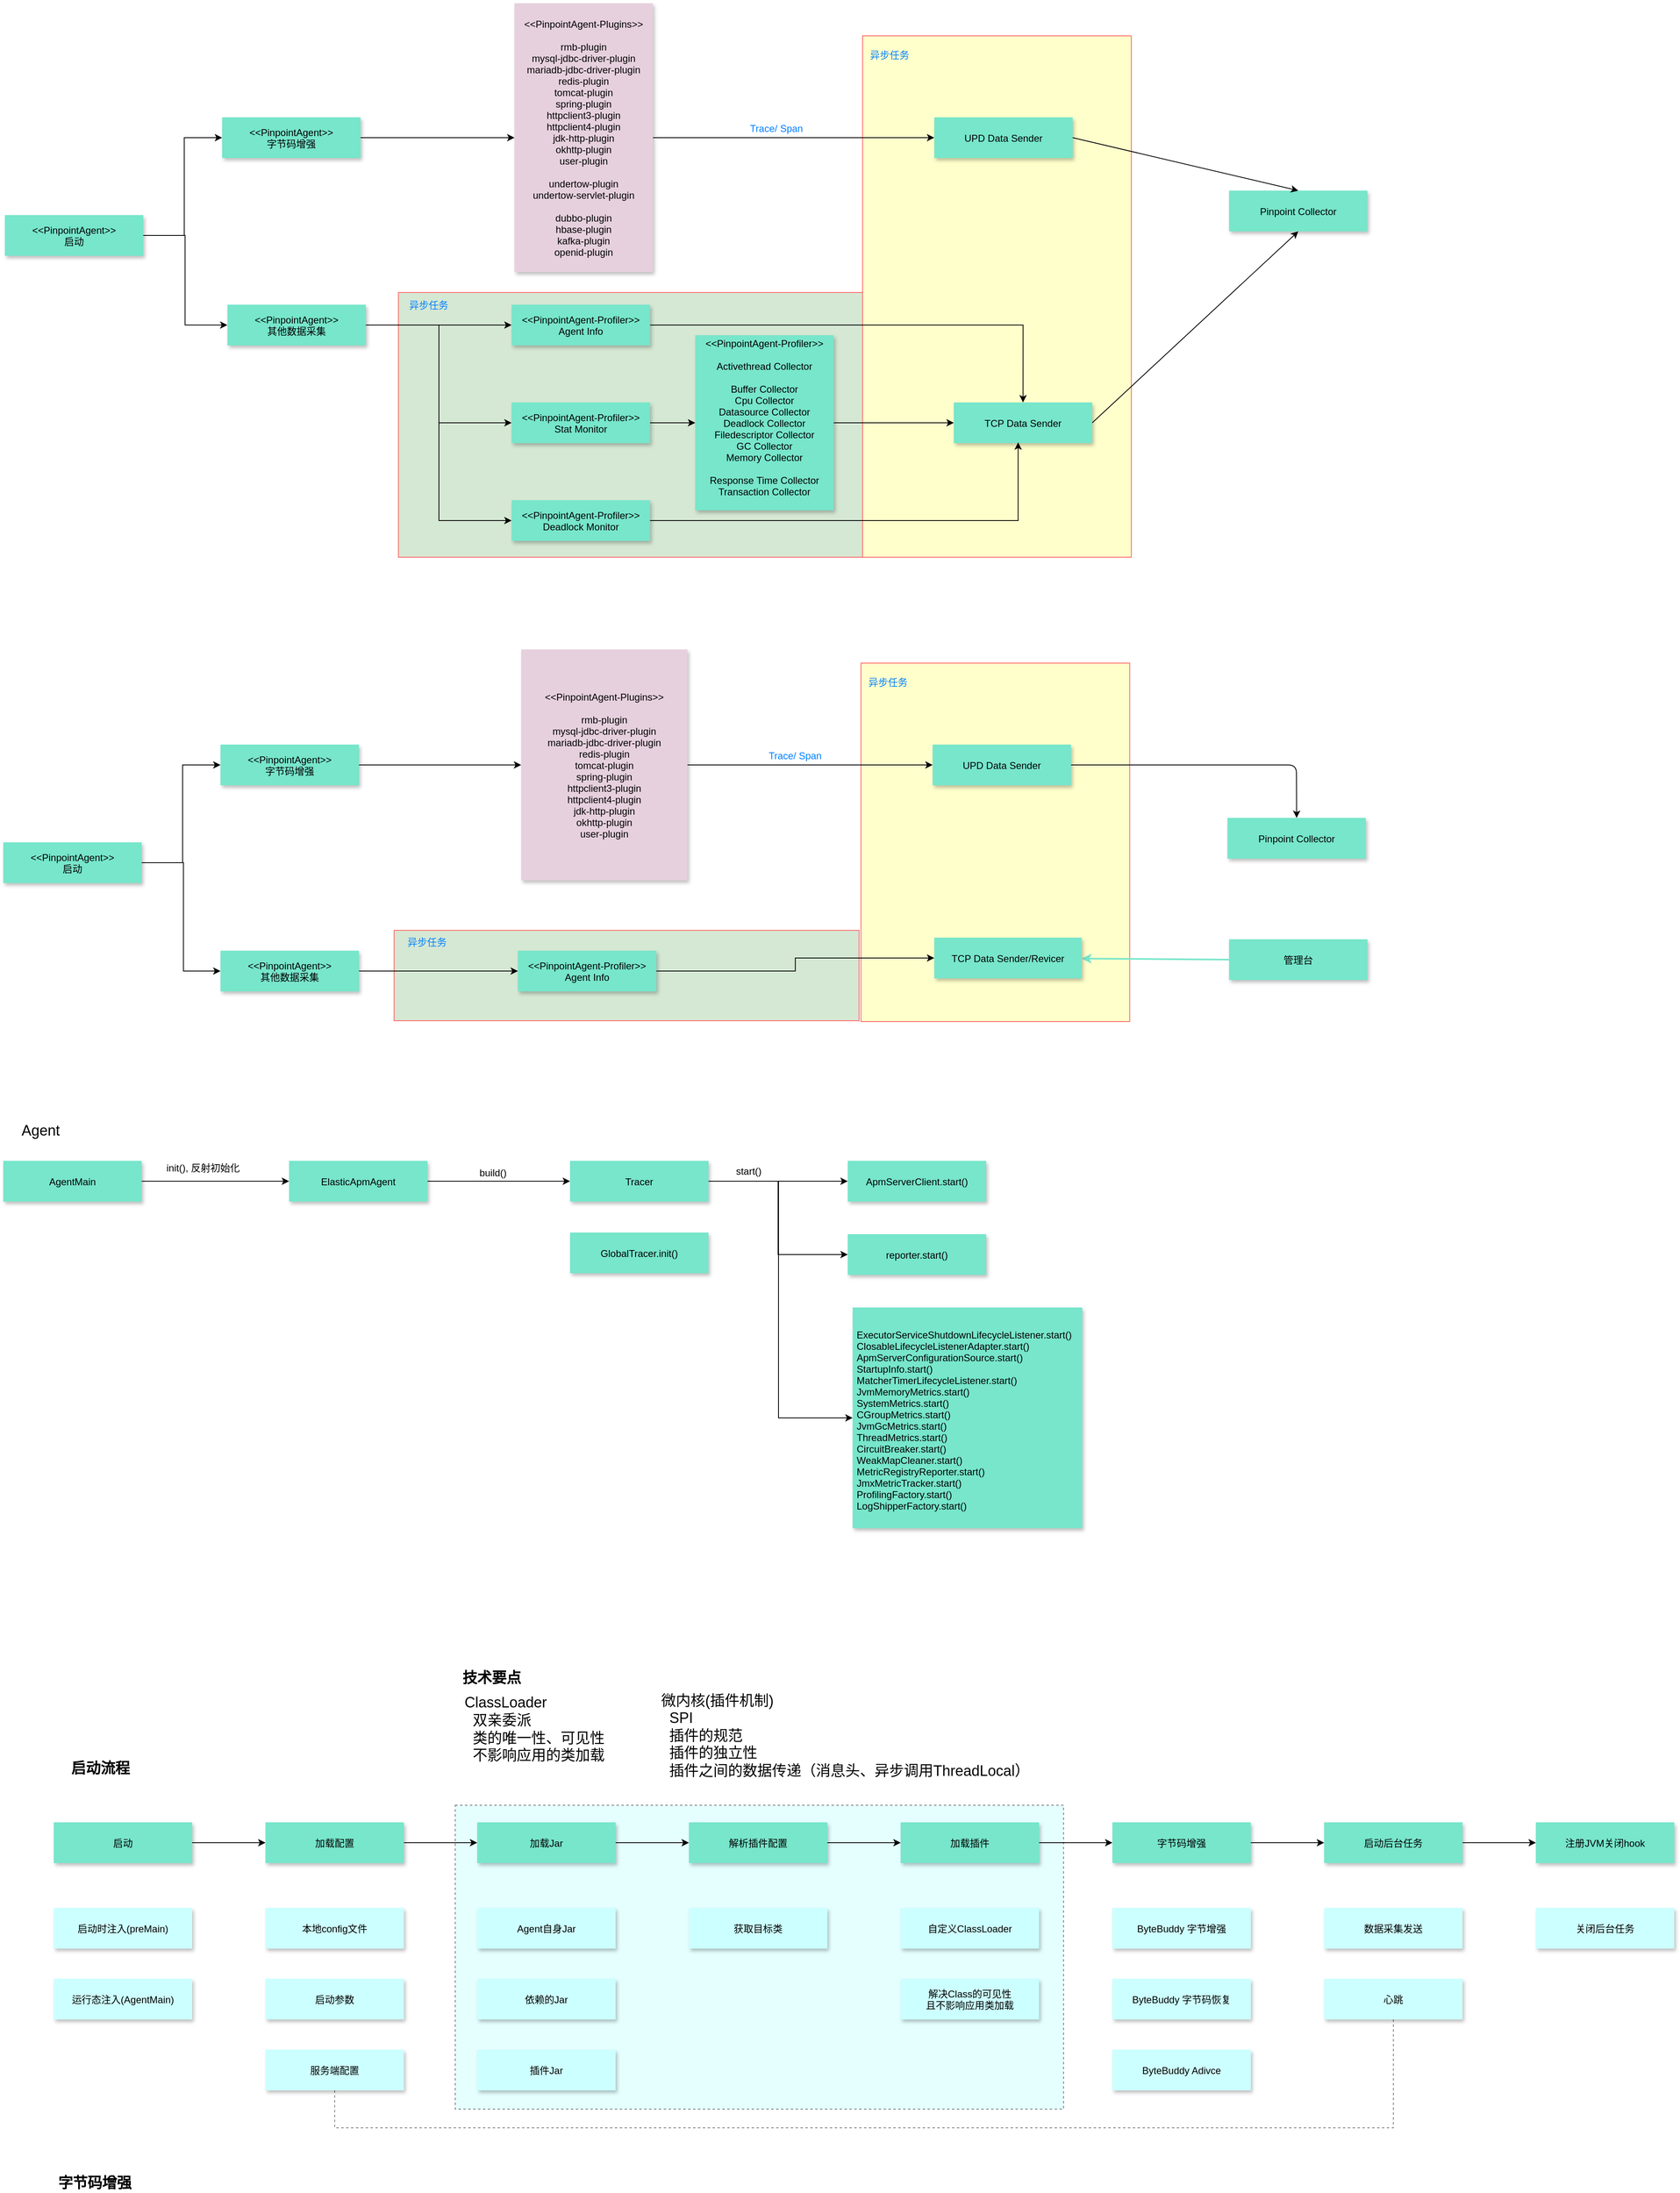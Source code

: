 <mxfile version="14.1.2" type="github">
  <diagram id="gwXjZ_KhgnTB7TFwKm6p" name="第 1 页">
    <mxGraphModel dx="2082" dy="-1455" grid="0" gridSize="10" guides="1" tooltips="1" connect="1" arrows="1" fold="1" page="1" pageScale="1" pageWidth="827" pageHeight="1169" math="0" shadow="0">
      <root>
        <mxCell id="0" />
        <mxCell id="1" parent="0" />
        <mxCell id="Koj_lWtVOOEXYr1vXT_N-49" value="" style="rounded=0;whiteSpace=wrap;html=1;fillColor=#CCFFFF;fontSize=12;align=left;opacity=50;dashed=1;" vertex="1" parent="1">
          <mxGeometry x="576" y="4558" width="747" height="373" as="geometry" />
        </mxCell>
        <mxCell id="6hJ7_hepYG0XDSpaTRYl-1" value="" style="rounded=0;whiteSpace=wrap;html=1;strokeColor=#FF6666;fontColor=#007FFF;fillColor=#D5E8D4;fontSize=12;" parent="1" vertex="1">
          <mxGeometry x="506.25" y="2701" width="571" height="325" as="geometry" />
        </mxCell>
        <mxCell id="6hJ7_hepYG0XDSpaTRYl-2" value="" style="rounded=0;whiteSpace=wrap;html=1;strokeColor=#FF6666;fontColor=#007FFF;fillColor=#FFFFCC;fontSize=12;" parent="1" vertex="1">
          <mxGeometry x="1076.25" y="2386" width="330" height="640" as="geometry" />
        </mxCell>
        <mxCell id="6hJ7_hepYG0XDSpaTRYl-3" style="edgeStyle=elbowEdgeStyle;rounded=0;orthogonalLoop=1;jettySize=auto;html=1;exitX=1;exitY=0.5;exitDx=0;exitDy=0;entryX=0;entryY=0.5;entryDx=0;entryDy=0;fontColor=#007FFF;fontSize=12;" parent="1" source="6hJ7_hepYG0XDSpaTRYl-5" target="6hJ7_hepYG0XDSpaTRYl-11" edge="1">
          <mxGeometry relative="1" as="geometry">
            <Array as="points">
              <mxPoint x="243.25" y="2614" />
              <mxPoint x="243.25" y="2573" />
            </Array>
          </mxGeometry>
        </mxCell>
        <mxCell id="6hJ7_hepYG0XDSpaTRYl-4" style="edgeStyle=elbowEdgeStyle;rounded=0;orthogonalLoop=1;jettySize=auto;html=1;exitX=1;exitY=0.5;exitDx=0;exitDy=0;fontColor=#007FFF;fontSize=12;" parent="1" source="6hJ7_hepYG0XDSpaTRYl-5" target="6hJ7_hepYG0XDSpaTRYl-9" edge="1">
          <mxGeometry relative="1" as="geometry">
            <Array as="points">
              <mxPoint x="244.25" y="2674" />
              <mxPoint x="244.25" y="2664" />
              <mxPoint x="244.25" y="2683" />
            </Array>
          </mxGeometry>
        </mxCell>
        <mxCell id="6hJ7_hepYG0XDSpaTRYl-5" value="&lt;&lt;PinpointAgent&gt;&gt;&#xa;启动" style="shadow=1;fillColor=#77e6cb;strokeColor=none;fontSize=12;" parent="1" vertex="1">
          <mxGeometry x="23" y="2606" width="170" height="50" as="geometry" />
        </mxCell>
        <mxCell id="6hJ7_hepYG0XDSpaTRYl-6" style="edgeStyle=elbowEdgeStyle;rounded=0;orthogonalLoop=1;jettySize=auto;html=1;exitX=1;exitY=0.5;exitDx=0;exitDy=0;fontColor=#007FFF;fontSize=12;" parent="1" source="6hJ7_hepYG0XDSpaTRYl-9" target="6hJ7_hepYG0XDSpaTRYl-14" edge="1">
          <mxGeometry relative="1" as="geometry" />
        </mxCell>
        <mxCell id="6hJ7_hepYG0XDSpaTRYl-7" style="edgeStyle=elbowEdgeStyle;rounded=0;orthogonalLoop=1;jettySize=auto;html=1;exitX=1;exitY=0.5;exitDx=0;exitDy=0;entryX=0;entryY=0.5;entryDx=0;entryDy=0;fontColor=#007FFF;fontSize=12;" parent="1" source="6hJ7_hepYG0XDSpaTRYl-9" target="6hJ7_hepYG0XDSpaTRYl-15" edge="1">
          <mxGeometry relative="1" as="geometry" />
        </mxCell>
        <mxCell id="6hJ7_hepYG0XDSpaTRYl-8" style="edgeStyle=elbowEdgeStyle;rounded=0;orthogonalLoop=1;jettySize=auto;html=1;exitX=1;exitY=0.5;exitDx=0;exitDy=0;fontColor=#007FFF;fontSize=12;" parent="1" source="6hJ7_hepYG0XDSpaTRYl-9" target="6hJ7_hepYG0XDSpaTRYl-16" edge="1">
          <mxGeometry relative="1" as="geometry" />
        </mxCell>
        <mxCell id="6hJ7_hepYG0XDSpaTRYl-9" value="&lt;&lt;PinpointAgent&gt;&gt;&#xa;其他数据采集" style="shadow=1;fillColor=#77e6cb;strokeColor=none;fontSize=12;" parent="1" vertex="1">
          <mxGeometry x="296.25" y="2716" width="170" height="50" as="geometry" />
        </mxCell>
        <mxCell id="6hJ7_hepYG0XDSpaTRYl-10" style="edgeStyle=elbowEdgeStyle;rounded=0;orthogonalLoop=1;jettySize=auto;html=1;exitX=1;exitY=0.5;exitDx=0;exitDy=0;entryX=0;entryY=0.5;entryDx=0;entryDy=0;fontColor=#007FFF;fontSize=12;" parent="1" source="6hJ7_hepYG0XDSpaTRYl-11" target="6hJ7_hepYG0XDSpaTRYl-12" edge="1">
          <mxGeometry relative="1" as="geometry" />
        </mxCell>
        <mxCell id="6hJ7_hepYG0XDSpaTRYl-11" value="&lt;&lt;PinpointAgent&gt;&gt;&#xa;字节码增强" style="shadow=1;fillColor=#77e6cb;strokeColor=none;fontSize=12;" parent="1" vertex="1">
          <mxGeometry x="289.75" y="2486" width="170" height="50" as="geometry" />
        </mxCell>
        <mxCell id="6hJ7_hepYG0XDSpaTRYl-12" value="&lt;&lt;PinpointAgent-Plugins&gt;&gt;&#xa;&#xa;rmb-plugin&#xa;mysql-jdbc-driver-plugin&#xa;mariadb-jdbc-driver-plugin&#xa;redis-plugin&#xa;tomcat-plugin&#xa;spring-plugin&#xa;httpclient3-plugin&#xa;httpclient4-plugin&#xa;jdk-http-plugin&#xa;okhttp-plugin&#xa;user-plugin&#xa;&#xa;undertow-plugin&#xa;undertow-servlet-plugin&#xa;&#xa;dubbo-plugin&#xa;hbase-plugin&#xa;kafka-plugin&#xa;openid-plugin" style="shadow=1;strokeColor=none;fillColor=#E6D0DE;fontSize=12;" parent="1" vertex="1">
          <mxGeometry x="648.75" y="2346" width="170" height="330" as="geometry" />
        </mxCell>
        <mxCell id="6hJ7_hepYG0XDSpaTRYl-13" style="edgeStyle=orthogonalEdgeStyle;rounded=0;orthogonalLoop=1;jettySize=auto;html=1;exitX=1;exitY=0.5;exitDx=0;exitDy=0;fontColor=#007FFF;entryX=0.5;entryY=0;entryDx=0;entryDy=0;fontSize=12;" parent="1" source="6hJ7_hepYG0XDSpaTRYl-14" target="6hJ7_hepYG0XDSpaTRYl-18" edge="1">
          <mxGeometry relative="1" as="geometry">
            <mxPoint x="1380.25" y="2686" as="targetPoint" />
            <Array as="points">
              <mxPoint x="1273.25" y="2741" />
            </Array>
          </mxGeometry>
        </mxCell>
        <mxCell id="6hJ7_hepYG0XDSpaTRYl-14" value="&lt;&lt;PinpointAgent-Profiler&gt;&gt;&#xa;Agent Info" style="shadow=1;fillColor=#77e6cb;strokeColor=none;fontStyle=0;fontSize=12;" parent="1" vertex="1">
          <mxGeometry x="645.25" y="2716" width="170" height="50" as="geometry" />
        </mxCell>
        <mxCell id="6hJ7_hepYG0XDSpaTRYl-15" value="&lt;&lt;PinpointAgent-Profiler&gt;&gt;&#xa;Stat Monitor" style="shadow=1;fillColor=#77e6cb;strokeColor=none;fontStyle=0;fontSize=12;" parent="1" vertex="1">
          <mxGeometry x="645.25" y="2836" width="170" height="50" as="geometry" />
        </mxCell>
        <mxCell id="6hJ7_hepYG0XDSpaTRYl-16" value="&lt;&lt;PinpointAgent-Profiler&gt;&gt;&#xa;Deadlock Monitor" style="shadow=1;fillColor=#77e6cb;strokeColor=none;fontStyle=0;fontSize=12;" parent="1" vertex="1">
          <mxGeometry x="645.25" y="2956" width="170" height="50" as="geometry" />
        </mxCell>
        <mxCell id="6hJ7_hepYG0XDSpaTRYl-17" value="&lt;&lt;PinpointAgent-Profiler&gt;&gt;&#xa;&#xa;Activethread Collector&#xa;&#xa;Buffer Collector&#xa;Cpu Collector&#xa;Datasource Collector&#xa;Deadlock Collector&#xa;Filedescriptor Collector&#xa;GC Collector&#xa;Memory Collector&#xa;&#xa;Response Time Collector&#xa;Transaction Collector&#xa;" style="shadow=1;fillColor=#77e6cb;strokeColor=none;fontStyle=0;fontSize=12;" parent="1" vertex="1">
          <mxGeometry x="870.75" y="2753.5" width="170" height="215" as="geometry" />
        </mxCell>
        <mxCell id="6hJ7_hepYG0XDSpaTRYl-18" value="TCP Data Sender" style="shadow=1;fillColor=#77e6cb;strokeColor=none;fontStyle=0;fontSize=12;" parent="1" vertex="1">
          <mxGeometry x="1188.25" y="2836" width="170" height="50" as="geometry" />
        </mxCell>
        <mxCell id="6hJ7_hepYG0XDSpaTRYl-19" value="Pinpoint Collector" style="shadow=1;fillColor=#77e6cb;strokeColor=none;fontStyle=0;fontSize=12;" parent="1" vertex="1">
          <mxGeometry x="1526.25" y="2576" width="170" height="50" as="geometry" />
        </mxCell>
        <mxCell id="6hJ7_hepYG0XDSpaTRYl-20" style="edgeStyle=orthogonalEdgeStyle;rounded=0;orthogonalLoop=1;jettySize=auto;html=1;exitX=1;exitY=0.5;exitDx=0;exitDy=0;entryX=0.462;entryY=0.98;entryDx=0;entryDy=0;fontColor=#007FFF;entryPerimeter=0;fontSize=12;" parent="1" source="6hJ7_hepYG0XDSpaTRYl-16" target="6hJ7_hepYG0XDSpaTRYl-18" edge="1">
          <mxGeometry relative="1" as="geometry">
            <mxPoint x="843.5" y="2946" as="sourcePoint" />
            <mxPoint x="1408" y="3046" as="targetPoint" />
            <Array as="points">
              <mxPoint x="1267.25" y="2981" />
              <mxPoint x="1267.25" y="2885" />
            </Array>
          </mxGeometry>
        </mxCell>
        <mxCell id="6hJ7_hepYG0XDSpaTRYl-21" value="" style="endArrow=classic;html=1;fontColor=#007FFF;exitX=1;exitY=0.5;exitDx=0;exitDy=0;entryX=0;entryY=0.5;entryDx=0;entryDy=0;fontSize=12;" parent="1" source="6hJ7_hepYG0XDSpaTRYl-15" target="6hJ7_hepYG0XDSpaTRYl-17" edge="1">
          <mxGeometry width="50" height="50" relative="1" as="geometry">
            <mxPoint x="926.25" y="2846" as="sourcePoint" />
            <mxPoint x="976.25" y="2796" as="targetPoint" />
          </mxGeometry>
        </mxCell>
        <mxCell id="6hJ7_hepYG0XDSpaTRYl-22" value="" style="endArrow=classic;html=1;fontColor=#007FFF;entryX=0;entryY=0.5;entryDx=0;entryDy=0;fontSize=12;" parent="1" source="6hJ7_hepYG0XDSpaTRYl-17" target="6hJ7_hepYG0XDSpaTRYl-18" edge="1">
          <mxGeometry width="50" height="50" relative="1" as="geometry">
            <mxPoint x="1219.25" y="2860.5" as="sourcePoint" />
            <mxPoint x="1276.25" y="2861" as="targetPoint" />
          </mxGeometry>
        </mxCell>
        <mxCell id="6hJ7_hepYG0XDSpaTRYl-23" value="" style="endArrow=classic;html=1;fontColor=#007FFF;exitX=1;exitY=0.5;exitDx=0;exitDy=0;entryX=0.5;entryY=1;entryDx=0;entryDy=0;fontSize=12;" parent="1" source="6hJ7_hepYG0XDSpaTRYl-18" target="6hJ7_hepYG0XDSpaTRYl-19" edge="1">
          <mxGeometry width="50" height="50" relative="1" as="geometry">
            <mxPoint x="1463.25" y="2860.5" as="sourcePoint" />
            <mxPoint x="1593.25" y="2860.5" as="targetPoint" />
          </mxGeometry>
        </mxCell>
        <mxCell id="6hJ7_hepYG0XDSpaTRYl-24" value="UPD Data Sender" style="shadow=1;fillColor=#77e6cb;strokeColor=none;fontStyle=0;fontSize=12;" parent="1" vertex="1">
          <mxGeometry x="1164.25" y="2486" width="170" height="50" as="geometry" />
        </mxCell>
        <mxCell id="6hJ7_hepYG0XDSpaTRYl-25" value="" style="endArrow=classic;html=1;fontColor=#007FFF;entryX=0;entryY=0.5;entryDx=0;entryDy=0;exitX=1;exitY=0.5;exitDx=0;exitDy=0;fontSize=12;" parent="1" source="6hJ7_hepYG0XDSpaTRYl-12" target="6hJ7_hepYG0XDSpaTRYl-24" edge="1">
          <mxGeometry width="50" height="50" relative="1" as="geometry">
            <mxPoint x="856.25" y="2480" as="sourcePoint" />
            <mxPoint x="975.75" y="2480.29" as="targetPoint" />
          </mxGeometry>
        </mxCell>
        <mxCell id="6hJ7_hepYG0XDSpaTRYl-26" value="Trace/ Span" style="edgeLabel;html=1;align=center;verticalAlign=middle;resizable=0;points=[];fontColor=#007FFF;fontSize=12;" parent="6hJ7_hepYG0XDSpaTRYl-25" vertex="1" connectable="0">
          <mxGeometry x="-0.117" y="1" relative="1" as="geometry">
            <mxPoint x="-1.81" y="-10" as="offset" />
          </mxGeometry>
        </mxCell>
        <mxCell id="6hJ7_hepYG0XDSpaTRYl-27" value="" style="endArrow=classic;html=1;fontColor=#007FFF;exitX=1;exitY=0.5;exitDx=0;exitDy=0;entryX=0.5;entryY=0;entryDx=0;entryDy=0;fontSize=12;" parent="1" source="6hJ7_hepYG0XDSpaTRYl-24" target="6hJ7_hepYG0XDSpaTRYl-19" edge="1">
          <mxGeometry width="50" height="50" relative="1" as="geometry">
            <mxPoint x="1168.75" y="2466" as="sourcePoint" />
            <mxPoint x="1329.75" y="2466" as="targetPoint" />
          </mxGeometry>
        </mxCell>
        <mxCell id="6hJ7_hepYG0XDSpaTRYl-28" value="异步任务" style="text;html=1;align=center;verticalAlign=middle;resizable=0;points=[];autosize=1;fontColor=#007FFF;fontSize=12;" parent="1" vertex="1">
          <mxGeometry x="1079.94" y="2401" width="58" height="18" as="geometry" />
        </mxCell>
        <mxCell id="6hJ7_hepYG0XDSpaTRYl-29" value="异步任务" style="text;html=1;align=center;verticalAlign=middle;resizable=0;points=[];autosize=1;fontColor=#007FFF;fontSize=12;" parent="1" vertex="1">
          <mxGeometry x="513.5" y="2708" width="58" height="18" as="geometry" />
        </mxCell>
        <mxCell id="6hJ7_hepYG0XDSpaTRYl-30" value="" style="rounded=0;whiteSpace=wrap;html=1;strokeColor=#FF6666;fontColor=#007FFF;fillColor=#D5E8D4;fontSize=12;" parent="1" vertex="1">
          <mxGeometry x="500.94" y="3484" width="571" height="111" as="geometry" />
        </mxCell>
        <mxCell id="6hJ7_hepYG0XDSpaTRYl-31" value="" style="rounded=0;whiteSpace=wrap;html=1;strokeColor=#FF6666;fontColor=#007FFF;fillColor=#FFFFCC;fontSize=12;" parent="1" vertex="1">
          <mxGeometry x="1074.25" y="3156" width="330" height="440" as="geometry" />
        </mxCell>
        <mxCell id="6hJ7_hepYG0XDSpaTRYl-32" style="edgeStyle=elbowEdgeStyle;rounded=0;orthogonalLoop=1;jettySize=auto;html=1;exitX=1;exitY=0.5;exitDx=0;exitDy=0;entryX=0;entryY=0.5;entryDx=0;entryDy=0;fontColor=#007FFF;fontSize=12;" parent="1" source="6hJ7_hepYG0XDSpaTRYl-34" target="6hJ7_hepYG0XDSpaTRYl-40" edge="1">
          <mxGeometry relative="1" as="geometry">
            <Array as="points">
              <mxPoint x="241.25" y="3384" />
              <mxPoint x="241.25" y="3343" />
            </Array>
          </mxGeometry>
        </mxCell>
        <mxCell id="6hJ7_hepYG0XDSpaTRYl-33" style="edgeStyle=elbowEdgeStyle;rounded=0;orthogonalLoop=1;jettySize=auto;html=1;exitX=1;exitY=0.5;exitDx=0;exitDy=0;fontColor=#007FFF;fontSize=12;" parent="1" source="6hJ7_hepYG0XDSpaTRYl-34" target="6hJ7_hepYG0XDSpaTRYl-38" edge="1">
          <mxGeometry relative="1" as="geometry">
            <Array as="points">
              <mxPoint x="242.25" y="3444" />
              <mxPoint x="242.25" y="3434" />
              <mxPoint x="242.25" y="3453" />
            </Array>
          </mxGeometry>
        </mxCell>
        <mxCell id="6hJ7_hepYG0XDSpaTRYl-34" value="&lt;&lt;PinpointAgent&gt;&gt;&#xa;启动" style="shadow=1;fillColor=#77e6cb;strokeColor=none;fontSize=12;" parent="1" vertex="1">
          <mxGeometry x="21" y="3376" width="170" height="50" as="geometry" />
        </mxCell>
        <mxCell id="6hJ7_hepYG0XDSpaTRYl-35" style="edgeStyle=elbowEdgeStyle;rounded=0;orthogonalLoop=1;jettySize=auto;html=1;exitX=1;exitY=0.5;exitDx=0;exitDy=0;fontColor=#007FFF;fontSize=12;" parent="1" source="6hJ7_hepYG0XDSpaTRYl-38" target="6hJ7_hepYG0XDSpaTRYl-43" edge="1">
          <mxGeometry relative="1" as="geometry" />
        </mxCell>
        <mxCell id="6hJ7_hepYG0XDSpaTRYl-38" value="&lt;&lt;PinpointAgent&gt;&gt;&#xa;其他数据采集" style="shadow=1;fillColor=#77e6cb;strokeColor=none;fontSize=12;" parent="1" vertex="1">
          <mxGeometry x="287.75" y="3509" width="170" height="50" as="geometry" />
        </mxCell>
        <mxCell id="6hJ7_hepYG0XDSpaTRYl-39" style="edgeStyle=elbowEdgeStyle;rounded=0;orthogonalLoop=1;jettySize=auto;html=1;exitX=1;exitY=0.5;exitDx=0;exitDy=0;entryX=0;entryY=0.5;entryDx=0;entryDy=0;fontColor=#007FFF;fontSize=12;" parent="1" source="6hJ7_hepYG0XDSpaTRYl-40" target="6hJ7_hepYG0XDSpaTRYl-41" edge="1">
          <mxGeometry relative="1" as="geometry" />
        </mxCell>
        <mxCell id="6hJ7_hepYG0XDSpaTRYl-40" value="&lt;&lt;PinpointAgent&gt;&gt;&#xa;字节码增强" style="shadow=1;fillColor=#77e6cb;strokeColor=none;fontSize=12;" parent="1" vertex="1">
          <mxGeometry x="287.75" y="3256" width="170" height="50" as="geometry" />
        </mxCell>
        <mxCell id="6hJ7_hepYG0XDSpaTRYl-41" value="&lt;&lt;PinpointAgent-Plugins&gt;&gt;&#xa;&#xa;rmb-plugin&#xa;mysql-jdbc-driver-plugin&#xa;mariadb-jdbc-driver-plugin&#xa;redis-plugin&#xa;tomcat-plugin&#xa;spring-plugin&#xa;httpclient3-plugin&#xa;httpclient4-plugin&#xa;jdk-http-plugin&#xa;okhttp-plugin&#xa;user-plugin" style="shadow=1;strokeColor=none;fillColor=#E6D0DE;fontSize=12;" parent="1" vertex="1">
          <mxGeometry x="657" y="3139.25" width="204.25" height="283.5" as="geometry" />
        </mxCell>
        <mxCell id="6hJ7_hepYG0XDSpaTRYl-67" style="edgeStyle=orthogonalEdgeStyle;rounded=0;orthogonalLoop=1;jettySize=auto;html=1;strokeWidth=1;fontSize=12;" parent="1" source="6hJ7_hepYG0XDSpaTRYl-43" target="6hJ7_hepYG0XDSpaTRYl-61" edge="1">
          <mxGeometry relative="1" as="geometry" />
        </mxCell>
        <mxCell id="6hJ7_hepYG0XDSpaTRYl-43" value="&lt;&lt;PinpointAgent-Profiler&gt;&gt;&#xa;Agent Info" style="shadow=1;fillColor=#77e6cb;strokeColor=none;fontStyle=0;fontSize=12;" parent="1" vertex="1">
          <mxGeometry x="653" y="3509" width="170" height="50" as="geometry" />
        </mxCell>
        <mxCell id="6hJ7_hepYG0XDSpaTRYl-48" value="Pinpoint Collector" style="shadow=1;fillColor=#77e6cb;strokeColor=none;fontStyle=0;fontSize=12;" parent="1" vertex="1">
          <mxGeometry x="1524.25" y="3346" width="170" height="50" as="geometry" />
        </mxCell>
        <mxCell id="6hJ7_hepYG0XDSpaTRYl-53" value="UPD Data Sender" style="shadow=1;fillColor=#77e6cb;strokeColor=none;fontStyle=0;fontSize=12;" parent="1" vertex="1">
          <mxGeometry x="1162.25" y="3256" width="170" height="50" as="geometry" />
        </mxCell>
        <mxCell id="6hJ7_hepYG0XDSpaTRYl-54" value="" style="endArrow=classic;html=1;fontColor=#007FFF;entryX=0;entryY=0.5;entryDx=0;entryDy=0;exitX=1;exitY=0.5;exitDx=0;exitDy=0;fontSize=12;" parent="1" source="6hJ7_hepYG0XDSpaTRYl-41" target="6hJ7_hepYG0XDSpaTRYl-53" edge="1">
          <mxGeometry width="50" height="50" relative="1" as="geometry">
            <mxPoint x="854.25" y="3250" as="sourcePoint" />
            <mxPoint x="973.75" y="3250.29" as="targetPoint" />
          </mxGeometry>
        </mxCell>
        <mxCell id="6hJ7_hepYG0XDSpaTRYl-55" value="Trace/ Span" style="edgeLabel;html=1;align=center;verticalAlign=middle;resizable=0;points=[];fontColor=#007FFF;fontSize=12;" parent="6hJ7_hepYG0XDSpaTRYl-54" vertex="1" connectable="0">
          <mxGeometry x="-0.117" y="1" relative="1" as="geometry">
            <mxPoint x="-1.81" y="-10" as="offset" />
          </mxGeometry>
        </mxCell>
        <mxCell id="6hJ7_hepYG0XDSpaTRYl-56" value="" style="endArrow=classic;html=1;fontColor=#007FFF;exitX=1;exitY=0.5;exitDx=0;exitDy=0;entryX=0.5;entryY=0;entryDx=0;entryDy=0;fontSize=12;" parent="1" source="6hJ7_hepYG0XDSpaTRYl-53" target="6hJ7_hepYG0XDSpaTRYl-48" edge="1">
          <mxGeometry width="50" height="50" relative="1" as="geometry">
            <mxPoint x="1166.75" y="3236" as="sourcePoint" />
            <mxPoint x="1327.75" y="3236" as="targetPoint" />
            <Array as="points">
              <mxPoint x="1609" y="3281" />
            </Array>
          </mxGeometry>
        </mxCell>
        <mxCell id="6hJ7_hepYG0XDSpaTRYl-57" value="异步任务" style="text;html=1;align=center;verticalAlign=middle;resizable=0;points=[];autosize=1;fontColor=#007FFF;fontSize=12;" parent="1" vertex="1">
          <mxGeometry x="1077.94" y="3171" width="58" height="18" as="geometry" />
        </mxCell>
        <mxCell id="6hJ7_hepYG0XDSpaTRYl-58" value="异步任务" style="text;html=1;align=center;verticalAlign=middle;resizable=0;points=[];autosize=1;fontColor=#007FFF;fontSize=12;" parent="1" vertex="1">
          <mxGeometry x="512.25" y="3490" width="58" height="18" as="geometry" />
        </mxCell>
        <mxCell id="6hJ7_hepYG0XDSpaTRYl-59" value="管理台" style="shadow=1;fillColor=#77e6cb;strokeColor=none;fontStyle=0;fontSize=12;" parent="1" vertex="1">
          <mxGeometry x="1526.25" y="3495" width="170" height="50" as="geometry" />
        </mxCell>
        <mxCell id="6hJ7_hepYG0XDSpaTRYl-60" value="" style="endArrow=classic;html=1;fontColor=#007FFF;exitX=0;exitY=0.5;exitDx=0;exitDy=0;strokeColor=#77E6CB;strokeWidth=2;fontSize=12;" parent="1" source="6hJ7_hepYG0XDSpaTRYl-59" target="6hJ7_hepYG0XDSpaTRYl-61" edge="1">
          <mxGeometry width="50" height="50" relative="1" as="geometry">
            <mxPoint x="1342.25" y="3291" as="sourcePoint" />
            <mxPoint x="1408" y="3547" as="targetPoint" />
          </mxGeometry>
        </mxCell>
        <mxCell id="6hJ7_hepYG0XDSpaTRYl-61" value="TCP Data Sender/Revicer" style="shadow=1;fillColor=#77e6cb;strokeColor=none;fontStyle=0;fontSize=12;" parent="1" vertex="1">
          <mxGeometry x="1164.25" y="3493" width="181" height="50" as="geometry" />
        </mxCell>
        <mxCell id="Koj_lWtVOOEXYr1vXT_N-4" style="edgeStyle=orthogonalEdgeStyle;rounded=0;orthogonalLoop=1;jettySize=auto;html=1;exitX=1;exitY=0.5;exitDx=0;exitDy=0;entryX=0;entryY=0.5;entryDx=0;entryDy=0;fontSize=12;" edge="1" parent="1" source="Koj_lWtVOOEXYr1vXT_N-1" target="Koj_lWtVOOEXYr1vXT_N-3">
          <mxGeometry relative="1" as="geometry" />
        </mxCell>
        <mxCell id="Koj_lWtVOOEXYr1vXT_N-1" value="AgentMain" style="shadow=1;fillColor=#77e6cb;strokeColor=none;fontSize=12;" vertex="1" parent="1">
          <mxGeometry x="21" y="3767" width="170" height="50" as="geometry" />
        </mxCell>
        <mxCell id="Koj_lWtVOOEXYr1vXT_N-2" value="&lt;font style=&quot;font-size: 18px&quot;&gt;Agent&lt;/font&gt;" style="text;html=1;strokeColor=none;fillColor=none;align=center;verticalAlign=middle;whiteSpace=wrap;rounded=0;" vertex="1" parent="1">
          <mxGeometry x="47" y="3720" width="40" height="20" as="geometry" />
        </mxCell>
        <mxCell id="Koj_lWtVOOEXYr1vXT_N-8" style="edgeStyle=orthogonalEdgeStyle;rounded=0;orthogonalLoop=1;jettySize=auto;html=1;exitX=1;exitY=0.5;exitDx=0;exitDy=0;fontSize=12;" edge="1" parent="1" source="Koj_lWtVOOEXYr1vXT_N-3" target="Koj_lWtVOOEXYr1vXT_N-7">
          <mxGeometry relative="1" as="geometry" />
        </mxCell>
        <mxCell id="Koj_lWtVOOEXYr1vXT_N-3" value="ElasticApmAgent" style="shadow=1;fillColor=#77e6cb;strokeColor=none;fontSize=12;" vertex="1" parent="1">
          <mxGeometry x="372" y="3767" width="170" height="50" as="geometry" />
        </mxCell>
        <mxCell id="Koj_lWtVOOEXYr1vXT_N-6" value="init(), 反射初始化" style="text;html=1;align=center;verticalAlign=middle;resizable=0;points=[];autosize=1;fontSize=12;" vertex="1" parent="1">
          <mxGeometry x="216" y="3767" width="100" height="18" as="geometry" />
        </mxCell>
        <mxCell id="Koj_lWtVOOEXYr1vXT_N-14" style="edgeStyle=orthogonalEdgeStyle;rounded=0;orthogonalLoop=1;jettySize=auto;html=1;exitX=1;exitY=0.5;exitDx=0;exitDy=0;fontSize=12;" edge="1" parent="1" source="Koj_lWtVOOEXYr1vXT_N-7" target="Koj_lWtVOOEXYr1vXT_N-11">
          <mxGeometry relative="1" as="geometry" />
        </mxCell>
        <mxCell id="Koj_lWtVOOEXYr1vXT_N-7" value="Tracer" style="shadow=1;fillColor=#77e6cb;strokeColor=none;fontSize=12;" vertex="1" parent="1">
          <mxGeometry x="717" y="3767" width="170" height="50" as="geometry" />
        </mxCell>
        <mxCell id="Koj_lWtVOOEXYr1vXT_N-9" value="build()" style="text;html=1;align=center;verticalAlign=middle;resizable=0;points=[];autosize=1;fontSize=12;" vertex="1" parent="1">
          <mxGeometry x="600" y="3773" width="43" height="18" as="geometry" />
        </mxCell>
        <mxCell id="Koj_lWtVOOEXYr1vXT_N-10" value="GlobalTracer.init()" style="shadow=1;fillColor=#77e6cb;strokeColor=none;fontSize=12;" vertex="1" parent="1">
          <mxGeometry x="717" y="3855" width="170" height="50" as="geometry" />
        </mxCell>
        <mxCell id="Koj_lWtVOOEXYr1vXT_N-11" value="ApmServerClient.start()" style="shadow=1;fillColor=#77e6cb;strokeColor=none;fontSize=12;" vertex="1" parent="1">
          <mxGeometry x="1058" y="3767" width="170" height="50" as="geometry" />
        </mxCell>
        <mxCell id="Koj_lWtVOOEXYr1vXT_N-12" value="reporter.start()" style="shadow=1;fillColor=#77e6cb;strokeColor=none;fontSize=12;" vertex="1" parent="1">
          <mxGeometry x="1058" y="3857" width="170" height="50" as="geometry" />
        </mxCell>
        <mxCell id="Koj_lWtVOOEXYr1vXT_N-13" value="ExecutorServiceShutdownLifecycleListener.start()&#xa;ClosableLifecycleListenerAdapter.start()&#xa;ApmServerConfigurationSource.start()&#xa;StartupInfo.start()&#xa;MatcherTimerLifecycleListener.start()&#xa;JvmMemoryMetrics.start()&#xa;SystemMetrics.start()&#xa;CGroupMetrics.start()&#xa;JvmGcMetrics.start()&#xa;ThreadMetrics.start()&#xa;CircuitBreaker.start()&#xa;WeakMapCleaner.start()&#xa;MetricRegistryReporter.start()&#xa;JmxMetricTracker.start()&#xa;ProfilingFactory.start()&#xa;LogShipperFactory.start()" style="shadow=1;fillColor=#77e6cb;strokeColor=none;fontSize=12;align=left;spacingTop=5;spacing=5;" vertex="1" parent="1">
          <mxGeometry x="1064" y="3947" width="282" height="271" as="geometry" />
        </mxCell>
        <mxCell id="Koj_lWtVOOEXYr1vXT_N-15" style="edgeStyle=orthogonalEdgeStyle;rounded=0;orthogonalLoop=1;jettySize=auto;html=1;exitX=1;exitY=0.5;exitDx=0;exitDy=0;fontSize=12;entryX=0;entryY=0.5;entryDx=0;entryDy=0;" edge="1" parent="1" source="Koj_lWtVOOEXYr1vXT_N-7" target="Koj_lWtVOOEXYr1vXT_N-12">
          <mxGeometry relative="1" as="geometry">
            <mxPoint x="897" y="3802" as="sourcePoint" />
            <mxPoint x="1068" y="3802" as="targetPoint" />
          </mxGeometry>
        </mxCell>
        <mxCell id="Koj_lWtVOOEXYr1vXT_N-16" style="edgeStyle=orthogonalEdgeStyle;rounded=0;orthogonalLoop=1;jettySize=auto;html=1;exitX=1;exitY=0.5;exitDx=0;exitDy=0;fontSize=12;entryX=0;entryY=0.5;entryDx=0;entryDy=0;" edge="1" parent="1" source="Koj_lWtVOOEXYr1vXT_N-7" target="Koj_lWtVOOEXYr1vXT_N-13">
          <mxGeometry relative="1" as="geometry">
            <mxPoint x="897" y="3802" as="sourcePoint" />
            <mxPoint x="1068" y="3892" as="targetPoint" />
            <Array as="points">
              <mxPoint x="973" y="3792" />
              <mxPoint x="973" y="4083" />
            </Array>
          </mxGeometry>
        </mxCell>
        <mxCell id="Koj_lWtVOOEXYr1vXT_N-17" value="start()" style="text;html=1;align=center;verticalAlign=middle;resizable=0;points=[];autosize=1;fontSize=12;" vertex="1" parent="1">
          <mxGeometry x="915" y="3771" width="41" height="18" as="geometry" />
        </mxCell>
        <mxCell id="Koj_lWtVOOEXYr1vXT_N-23" style="edgeStyle=orthogonalEdgeStyle;rounded=0;orthogonalLoop=1;jettySize=auto;html=1;exitX=1;exitY=0.5;exitDx=0;exitDy=0;fontSize=12;" edge="1" parent="1" source="Koj_lWtVOOEXYr1vXT_N-18" target="Koj_lWtVOOEXYr1vXT_N-19">
          <mxGeometry relative="1" as="geometry" />
        </mxCell>
        <mxCell id="Koj_lWtVOOEXYr1vXT_N-18" value="启动" style="shadow=1;fillColor=#77e6cb;strokeColor=none;fontSize=12;" vertex="1" parent="1">
          <mxGeometry x="83" y="4579" width="170" height="50" as="geometry" />
        </mxCell>
        <mxCell id="Koj_lWtVOOEXYr1vXT_N-24" style="edgeStyle=orthogonalEdgeStyle;rounded=0;orthogonalLoop=1;jettySize=auto;html=1;exitX=1;exitY=0.5;exitDx=0;exitDy=0;fontSize=12;" edge="1" parent="1" source="Koj_lWtVOOEXYr1vXT_N-19" target="Koj_lWtVOOEXYr1vXT_N-20">
          <mxGeometry relative="1" as="geometry" />
        </mxCell>
        <mxCell id="Koj_lWtVOOEXYr1vXT_N-19" value="加载配置" style="shadow=1;fillColor=#77e6cb;strokeColor=none;fontSize=12;" vertex="1" parent="1">
          <mxGeometry x="343" y="4579" width="170" height="50" as="geometry" />
        </mxCell>
        <mxCell id="Koj_lWtVOOEXYr1vXT_N-25" style="edgeStyle=orthogonalEdgeStyle;rounded=0;orthogonalLoop=1;jettySize=auto;html=1;exitX=1;exitY=0.5;exitDx=0;exitDy=0;fontSize=12;" edge="1" parent="1" source="Koj_lWtVOOEXYr1vXT_N-20" target="Koj_lWtVOOEXYr1vXT_N-21">
          <mxGeometry relative="1" as="geometry" />
        </mxCell>
        <mxCell id="Koj_lWtVOOEXYr1vXT_N-20" value="加载Jar" style="shadow=1;fillColor=#77e6cb;strokeColor=none;fontSize=12;" vertex="1" parent="1">
          <mxGeometry x="603" y="4579" width="170" height="50" as="geometry" />
        </mxCell>
        <mxCell id="Koj_lWtVOOEXYr1vXT_N-26" style="edgeStyle=orthogonalEdgeStyle;rounded=0;orthogonalLoop=1;jettySize=auto;html=1;exitX=1;exitY=0.5;exitDx=0;exitDy=0;fontSize=12;" edge="1" parent="1" source="Koj_lWtVOOEXYr1vXT_N-21" target="Koj_lWtVOOEXYr1vXT_N-22">
          <mxGeometry relative="1" as="geometry" />
        </mxCell>
        <mxCell id="Koj_lWtVOOEXYr1vXT_N-21" value="解析插件配置" style="shadow=1;fillColor=#77e6cb;strokeColor=none;fontSize=12;" vertex="1" parent="1">
          <mxGeometry x="863" y="4579" width="170" height="50" as="geometry" />
        </mxCell>
        <mxCell id="Koj_lWtVOOEXYr1vXT_N-41" style="edgeStyle=orthogonalEdgeStyle;rounded=0;orthogonalLoop=1;jettySize=auto;html=1;exitX=1;exitY=0.5;exitDx=0;exitDy=0;fontSize=12;" edge="1" parent="1" source="Koj_lWtVOOEXYr1vXT_N-22" target="Koj_lWtVOOEXYr1vXT_N-38">
          <mxGeometry relative="1" as="geometry" />
        </mxCell>
        <mxCell id="Koj_lWtVOOEXYr1vXT_N-22" value="加载插件" style="shadow=1;fillColor=#77e6cb;strokeColor=none;fontSize=12;" vertex="1" parent="1">
          <mxGeometry x="1123" y="4579" width="170" height="50" as="geometry" />
        </mxCell>
        <mxCell id="Koj_lWtVOOEXYr1vXT_N-27" value="启动时注入(preMain)" style="shadow=1;strokeColor=none;fontSize=12;fillColor=#CCFFFF;" vertex="1" parent="1">
          <mxGeometry x="83" y="4684" width="170" height="50" as="geometry" />
        </mxCell>
        <mxCell id="Koj_lWtVOOEXYr1vXT_N-28" value="运行态注入(AgentMain)" style="shadow=1;strokeColor=none;fontSize=12;fillColor=#CCFFFF;" vertex="1" parent="1">
          <mxGeometry x="83" y="4771" width="170" height="50" as="geometry" />
        </mxCell>
        <mxCell id="Koj_lWtVOOEXYr1vXT_N-29" value="本地config文件" style="shadow=1;strokeColor=none;fontSize=12;fillColor=#CCFFFF;" vertex="1" parent="1">
          <mxGeometry x="343" y="4684" width="170" height="50" as="geometry" />
        </mxCell>
        <mxCell id="Koj_lWtVOOEXYr1vXT_N-30" value="启动参数" style="shadow=1;strokeColor=none;fontSize=12;fillColor=#CCFFFF;" vertex="1" parent="1">
          <mxGeometry x="343" y="4771" width="170" height="50" as="geometry" />
        </mxCell>
        <mxCell id="Koj_lWtVOOEXYr1vXT_N-57" style="edgeStyle=orthogonalEdgeStyle;rounded=0;orthogonalLoop=1;jettySize=auto;html=1;exitX=0.5;exitY=1;exitDx=0;exitDy=0;fontSize=12;entryX=0.5;entryY=1;entryDx=0;entryDy=0;dashed=1;endArrow=none;endFill=0;strokeColor=#808080;" edge="1" parent="1" source="Koj_lWtVOOEXYr1vXT_N-31" target="Koj_lWtVOOEXYr1vXT_N-45">
          <mxGeometry relative="1" as="geometry">
            <mxPoint x="1776.889" y="4914.778" as="targetPoint" />
            <Array as="points">
              <mxPoint x="428" y="4954" />
              <mxPoint x="1728" y="4954" />
            </Array>
          </mxGeometry>
        </mxCell>
        <mxCell id="Koj_lWtVOOEXYr1vXT_N-31" value="服务端配置" style="shadow=1;strokeColor=none;fontSize=12;fillColor=#CCFFFF;" vertex="1" parent="1">
          <mxGeometry x="343" y="4858" width="170" height="50" as="geometry" />
        </mxCell>
        <mxCell id="Koj_lWtVOOEXYr1vXT_N-32" value="Agent自身Jar" style="shadow=1;strokeColor=none;fontSize=12;fillColor=#CCFFFF;" vertex="1" parent="1">
          <mxGeometry x="603" y="4684" width="170" height="50" as="geometry" />
        </mxCell>
        <mxCell id="Koj_lWtVOOEXYr1vXT_N-33" value="依赖的Jar" style="shadow=1;strokeColor=none;fontSize=12;fillColor=#CCFFFF;" vertex="1" parent="1">
          <mxGeometry x="603" y="4771" width="170" height="50" as="geometry" />
        </mxCell>
        <mxCell id="Koj_lWtVOOEXYr1vXT_N-34" value="插件Jar" style="shadow=1;strokeColor=none;fontSize=12;fillColor=#CCFFFF;" vertex="1" parent="1">
          <mxGeometry x="603" y="4858" width="170" height="50" as="geometry" />
        </mxCell>
        <mxCell id="Koj_lWtVOOEXYr1vXT_N-35" value="获取目标类" style="shadow=1;strokeColor=none;fontSize=12;fillColor=#CCFFFF;" vertex="1" parent="1">
          <mxGeometry x="863" y="4684" width="170" height="50" as="geometry" />
        </mxCell>
        <mxCell id="Koj_lWtVOOEXYr1vXT_N-47" style="edgeStyle=orthogonalEdgeStyle;rounded=0;orthogonalLoop=1;jettySize=auto;html=1;exitX=1;exitY=0.5;exitDx=0;exitDy=0;fontSize=12;" edge="1" parent="1" source="Koj_lWtVOOEXYr1vXT_N-38" target="Koj_lWtVOOEXYr1vXT_N-42">
          <mxGeometry relative="1" as="geometry" />
        </mxCell>
        <mxCell id="Koj_lWtVOOEXYr1vXT_N-38" value="字节码增强" style="shadow=1;fillColor=#77e6cb;strokeColor=none;fontSize=12;" vertex="1" parent="1">
          <mxGeometry x="1383" y="4579" width="170" height="50" as="geometry" />
        </mxCell>
        <mxCell id="Koj_lWtVOOEXYr1vXT_N-39" value="自定义ClassLoader" style="shadow=1;strokeColor=none;fontSize=12;fillColor=#CCFFFF;" vertex="1" parent="1">
          <mxGeometry x="1123" y="4684" width="170" height="50" as="geometry" />
        </mxCell>
        <mxCell id="Koj_lWtVOOEXYr1vXT_N-40" value="解决Class的可见性&#xa;且不影响应用类加载" style="shadow=1;strokeColor=none;fontSize=12;fillColor=#CCFFFF;" vertex="1" parent="1">
          <mxGeometry x="1123" y="4771" width="170" height="50" as="geometry" />
        </mxCell>
        <mxCell id="Koj_lWtVOOEXYr1vXT_N-48" style="edgeStyle=orthogonalEdgeStyle;rounded=0;orthogonalLoop=1;jettySize=auto;html=1;exitX=1;exitY=0.5;exitDx=0;exitDy=0;fontSize=12;" edge="1" parent="1" source="Koj_lWtVOOEXYr1vXT_N-42" target="Koj_lWtVOOEXYr1vXT_N-46">
          <mxGeometry relative="1" as="geometry" />
        </mxCell>
        <mxCell id="Koj_lWtVOOEXYr1vXT_N-42" value="启动后台任务" style="shadow=1;fillColor=#77e6cb;strokeColor=none;fontSize=12;" vertex="1" parent="1">
          <mxGeometry x="1643" y="4579" width="170" height="50" as="geometry" />
        </mxCell>
        <mxCell id="Koj_lWtVOOEXYr1vXT_N-44" value="数据采集发送" style="shadow=1;strokeColor=none;fontSize=12;fillColor=#CCFFFF;" vertex="1" parent="1">
          <mxGeometry x="1643" y="4684" width="170" height="50" as="geometry" />
        </mxCell>
        <mxCell id="Koj_lWtVOOEXYr1vXT_N-45" value="心跳" style="shadow=1;strokeColor=none;fontSize=12;fillColor=#CCFFFF;" vertex="1" parent="1">
          <mxGeometry x="1643" y="4771" width="170" height="50" as="geometry" />
        </mxCell>
        <mxCell id="Koj_lWtVOOEXYr1vXT_N-46" value="注册JVM关闭hook" style="shadow=1;fillColor=#77e6cb;strokeColor=none;fontSize=12;" vertex="1" parent="1">
          <mxGeometry x="1903" y="4579" width="170" height="50" as="geometry" />
        </mxCell>
        <mxCell id="Koj_lWtVOOEXYr1vXT_N-50" value="&lt;span style=&quot;font-size: 18px&quot;&gt;启动流程&lt;/span&gt;" style="text;html=1;strokeColor=none;fillColor=none;align=center;verticalAlign=middle;whiteSpace=wrap;rounded=0;fontStyle=1" vertex="1" parent="1">
          <mxGeometry x="90" y="4503" width="101" height="20" as="geometry" />
        </mxCell>
        <mxCell id="Koj_lWtVOOEXYr1vXT_N-51" value="&lt;font style=&quot;font-size: 18px&quot;&gt;技术要点&lt;/font&gt;" style="text;html=1;strokeColor=none;fillColor=none;align=center;verticalAlign=middle;whiteSpace=wrap;rounded=0;fontStyle=1" vertex="1" parent="1">
          <mxGeometry x="558" y="4392" width="126" height="20" as="geometry" />
        </mxCell>
        <mxCell id="Koj_lWtVOOEXYr1vXT_N-52" value="&lt;div style=&quot;text-align: left&quot;&gt;&lt;span style=&quot;font-size: 18px ; font-weight: normal&quot;&gt;ClassLoader&lt;/span&gt;&lt;/div&gt;&lt;font style=&quot;font-size: 18px ; font-weight: normal&quot;&gt;&lt;div style=&quot;text-align: left&quot;&gt;&lt;span&gt;&amp;nbsp; 双亲委派&lt;/span&gt;&lt;/div&gt;&lt;div style=&quot;text-align: left&quot;&gt;&lt;span&gt;&amp;nbsp; 类的唯一性、可见性&lt;/span&gt;&lt;/div&gt;&lt;div style=&quot;text-align: left&quot;&gt;&lt;span&gt;&amp;nbsp; 不影响应用的类加载&lt;/span&gt;&lt;/div&gt;&lt;/font&gt;" style="text;html=1;strokeColor=none;fillColor=none;align=center;verticalAlign=middle;whiteSpace=wrap;rounded=0;fontStyle=1" vertex="1" parent="1">
          <mxGeometry x="578" y="4423" width="191" height="84" as="geometry" />
        </mxCell>
        <mxCell id="Koj_lWtVOOEXYr1vXT_N-55" value="&lt;div&gt;&lt;span style=&quot;font-size: 18px ; font-weight: normal&quot;&gt;微内核(插件机制)&lt;/span&gt;&lt;/div&gt;&lt;font&gt;&lt;div style=&quot;font-size: 18px ; font-weight: normal&quot;&gt;&lt;span&gt;&amp;nbsp; SPI&lt;/span&gt;&lt;/div&gt;&lt;div style=&quot;font-size: 18px ; font-weight: normal&quot;&gt;&lt;span&gt;&amp;nbsp;&amp;nbsp;&lt;/span&gt;&lt;span&gt;插件的规范&lt;/span&gt;&lt;/div&gt;&lt;div style=&quot;font-size: 18px ; font-weight: normal&quot;&gt;&lt;span&gt;&amp;nbsp; 插件的独立性&lt;/span&gt;&lt;/div&gt;&lt;div style=&quot;font-size: 18px ; font-weight: normal&quot;&gt;&lt;span&gt;&amp;nbsp; 插件之间的数据传递（消息头、异步调用ThreadLocal）&lt;/span&gt;&lt;/div&gt;&lt;/font&gt;" style="text;html=1;strokeColor=none;fillColor=none;align=left;verticalAlign=middle;whiteSpace=wrap;rounded=0;fontStyle=1" vertex="1" parent="1">
          <mxGeometry x="827" y="4423" width="466" height="100" as="geometry" />
        </mxCell>
        <mxCell id="Koj_lWtVOOEXYr1vXT_N-56" value="关闭后台任务" style="shadow=1;strokeColor=none;fontSize=12;fillColor=#CCFFFF;" vertex="1" parent="1">
          <mxGeometry x="1903" y="4684" width="170" height="50" as="geometry" />
        </mxCell>
        <mxCell id="Koj_lWtVOOEXYr1vXT_N-60" value="ByteBuddy 字节增强" style="shadow=1;strokeColor=none;fontSize=12;fillColor=#CCFFFF;" vertex="1" parent="1">
          <mxGeometry x="1383" y="4684" width="170" height="50" as="geometry" />
        </mxCell>
        <mxCell id="Koj_lWtVOOEXYr1vXT_N-61" value="ByteBuddy 字节码恢复" style="shadow=1;strokeColor=none;fontSize=12;fillColor=#CCFFFF;" vertex="1" parent="1">
          <mxGeometry x="1383" y="4771" width="170" height="50" as="geometry" />
        </mxCell>
        <mxCell id="Koj_lWtVOOEXYr1vXT_N-62" value="&lt;font style=&quot;font-size: 18px&quot;&gt;字节码增强&lt;/font&gt;" style="text;html=1;strokeColor=none;fillColor=none;align=center;verticalAlign=middle;whiteSpace=wrap;rounded=0;fontStyle=1" vertex="1" parent="1">
          <mxGeometry x="83" y="5012" width="101" height="20" as="geometry" />
        </mxCell>
        <mxCell id="Koj_lWtVOOEXYr1vXT_N-63" value="ByteBuddy Adivce" style="shadow=1;strokeColor=none;fontSize=12;fillColor=#CCFFFF;" vertex="1" parent="1">
          <mxGeometry x="1383" y="4858" width="170" height="50" as="geometry" />
        </mxCell>
      </root>
    </mxGraphModel>
  </diagram>
</mxfile>
